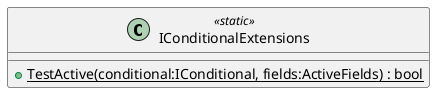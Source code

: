 @startuml
class IConditionalExtensions <<static>> {
    + {static} TestActive(conditional:IConditional, fields:ActiveFields) : bool
}
@enduml
